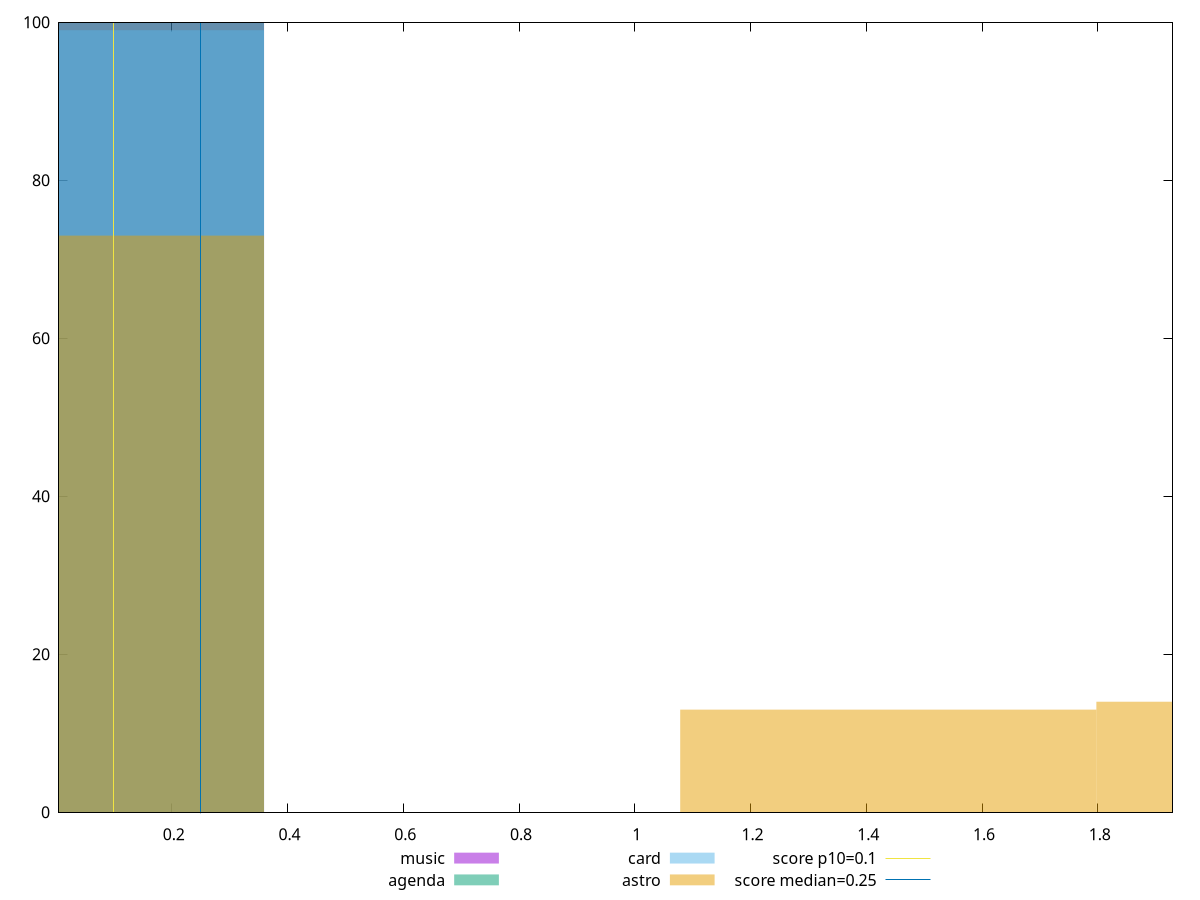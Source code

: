 reset

$music <<EOF
0 100
EOF

$agenda <<EOF
0 100
EOF

$card <<EOF
0 99
EOF

$astro <<EOF
0 73
2.1569607508037505 14
1.437973833869167 13
EOF

set key outside below
set boxwidth 0.7189869169345835
set xrange [0.005289688110351562:1.9289843750000002]
set yrange [0:100]
set trange [0:100]
set style fill transparent solid 0.5 noborder

set parametric
set terminal svg size 640, 520 enhanced background rgb 'white'
set output "report/report_00029_2021-02-24T13-36-40.390Z/cumulative-layout-shift/comparison/histogram/all_raw.svg"

plot $music title "music" with boxes, \
     $agenda title "agenda" with boxes, \
     $card title "card" with boxes, \
     $astro title "astro" with boxes, \
     0.1,t title "score p10=0.1", \
     0.25,t title "score median=0.25"

reset
